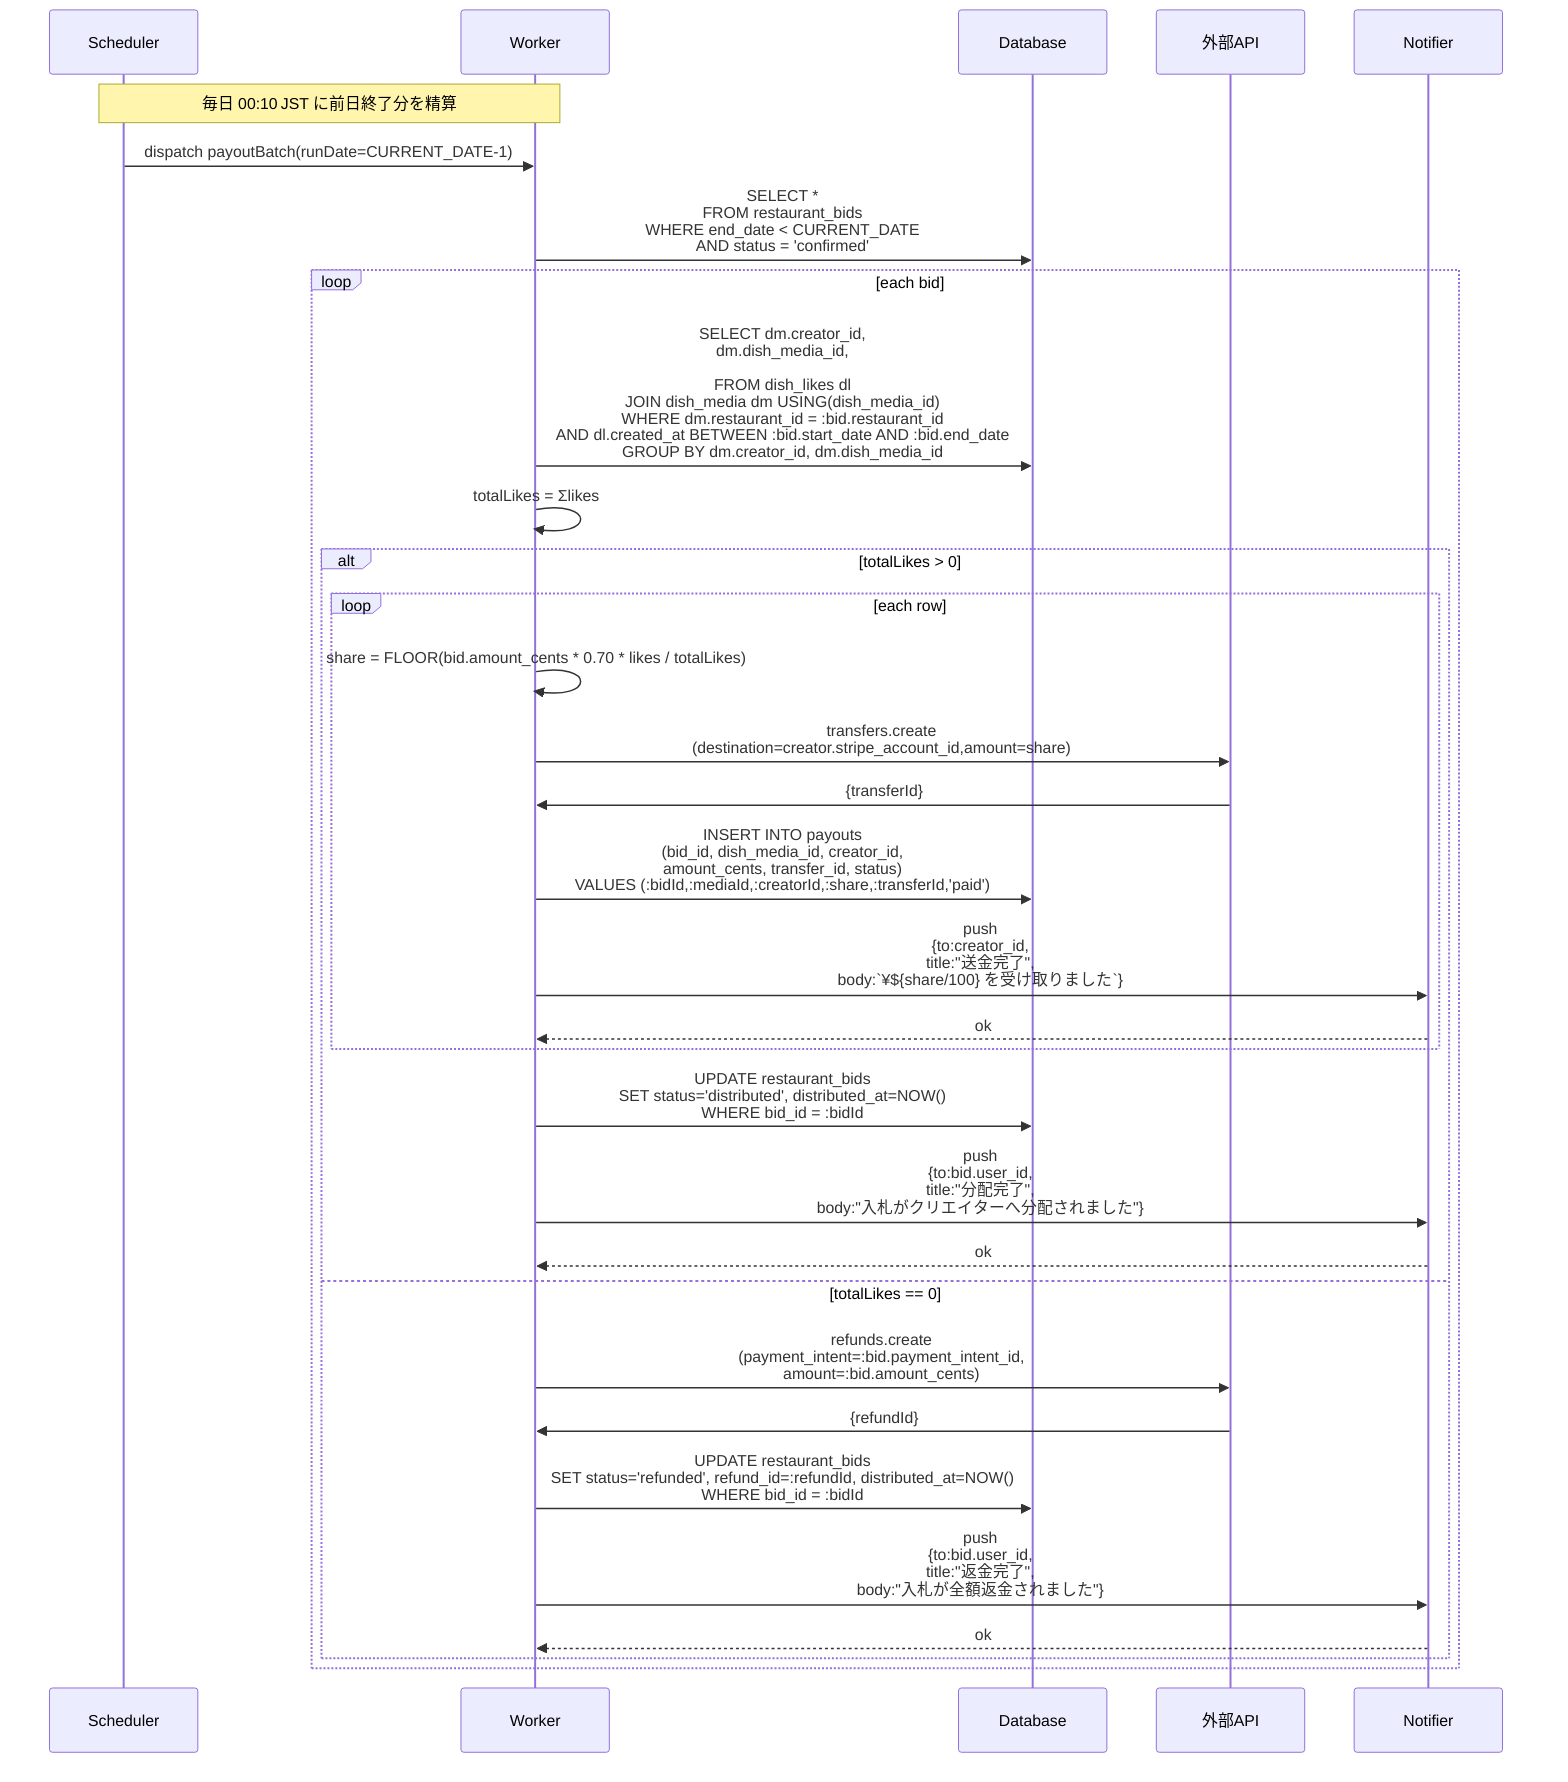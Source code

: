 sequenceDiagram
    %% cron → NestJS queue consumer
    participant Scheduler
    participant Worker
    participant Database
    %% Stripe
    participant ExternalAPI as 外部API
    %% Push／メール通知サービス
    participant Notifier
%% ─────────────────────────────────────────────────────────────
    Note over Scheduler,Worker: 毎日 00:10 JST に前日終了分を精算
    Scheduler ->> Worker: dispatch payoutBatch(runDate=CURRENT_DATE‑1)

    %% 昨日で終了した Bid を取得
    Worker ->> Database: SELECT *<br>FROM restaurant_bids<br>WHERE end_date  < CURRENT_DATE<br>AND status    = 'confirmed';

    loop each bid
        %% 成績集計（Bid の 30日窓）
        Worker ->> Database: SELECT dm.creator_id,<br>dm.dish_media_id,<br><br>FROM dish_likes  dl<br>JOIN dish_media  dm USING(dish_media_id)<br>WHERE dm.restaurant_id = :bid.restaurant_id<br>AND dl.created_at BETWEEN :bid.start_date AND :bid.end_date<br>GROUP BY dm.creator_id, dm.dish_media_id;

        Worker ->> Worker: totalLikes = Σlikes
        alt totalLikes > 0
            loop each row
                Worker ->> Worker: share = FLOOR(bid.amount_cents * 0.70 * likes / totalLikes)
                Worker ->> ExternalAPI: transfers.create<br>(destination=creator.stripe_account_id,amount=share)
                    ExternalAPI ->> Worker: {transferId}
                Worker ->> Database: INSERT INTO payouts<br>(bid_id, dish_media_id, creator_id,<br>amount_cents, transfer_id, status)<br>VALUES (:bidId,:mediaId,:creatorId,:share,:transferId,'paid');
                %% クリエイターへ送金通知
                Worker ->> Notifier: push<br>{to:creator_id,<br>title:"送金完了",<br>body:`¥${share/100} を受け取りました`}
                    Notifier -->> Worker: ok
            end
            Worker ->> Database: UPDATE restaurant_bids<br>SET status='distributed', distributed_at=NOW()<br>WHERE bid_id = :bidId;
            %% オーナー(入札者)へ分配完了通知
            Worker ->> Notifier: push<br>{to:bid.user_id,<br>title:"分配完了",<br>body:"入札がクリエイターへ分配されました"}
                Notifier -->> Worker: ok
        else totalLikes == 0
            %% 全額返金
            Worker ->> ExternalAPI: refunds.create<br>(payment_intent=:bid.payment_intent_id,<br>amount=:bid.amount_cents)
                ExternalAPI ->> Worker: {refundId}
            Worker ->> Database: UPDATE restaurant_bids<br>SET status='refunded', refund_id=:refundId, distributed_at=NOW()<br>WHERE bid_id = :bidId;
            %% 入札者へ返金通知
            Worker ->> Notifier: push<br>{to:bid.user_id,<br>title:"返金完了",<br>body:"入札が全額返金されました"}
                Notifier -->> Worker: ok
        end
    end